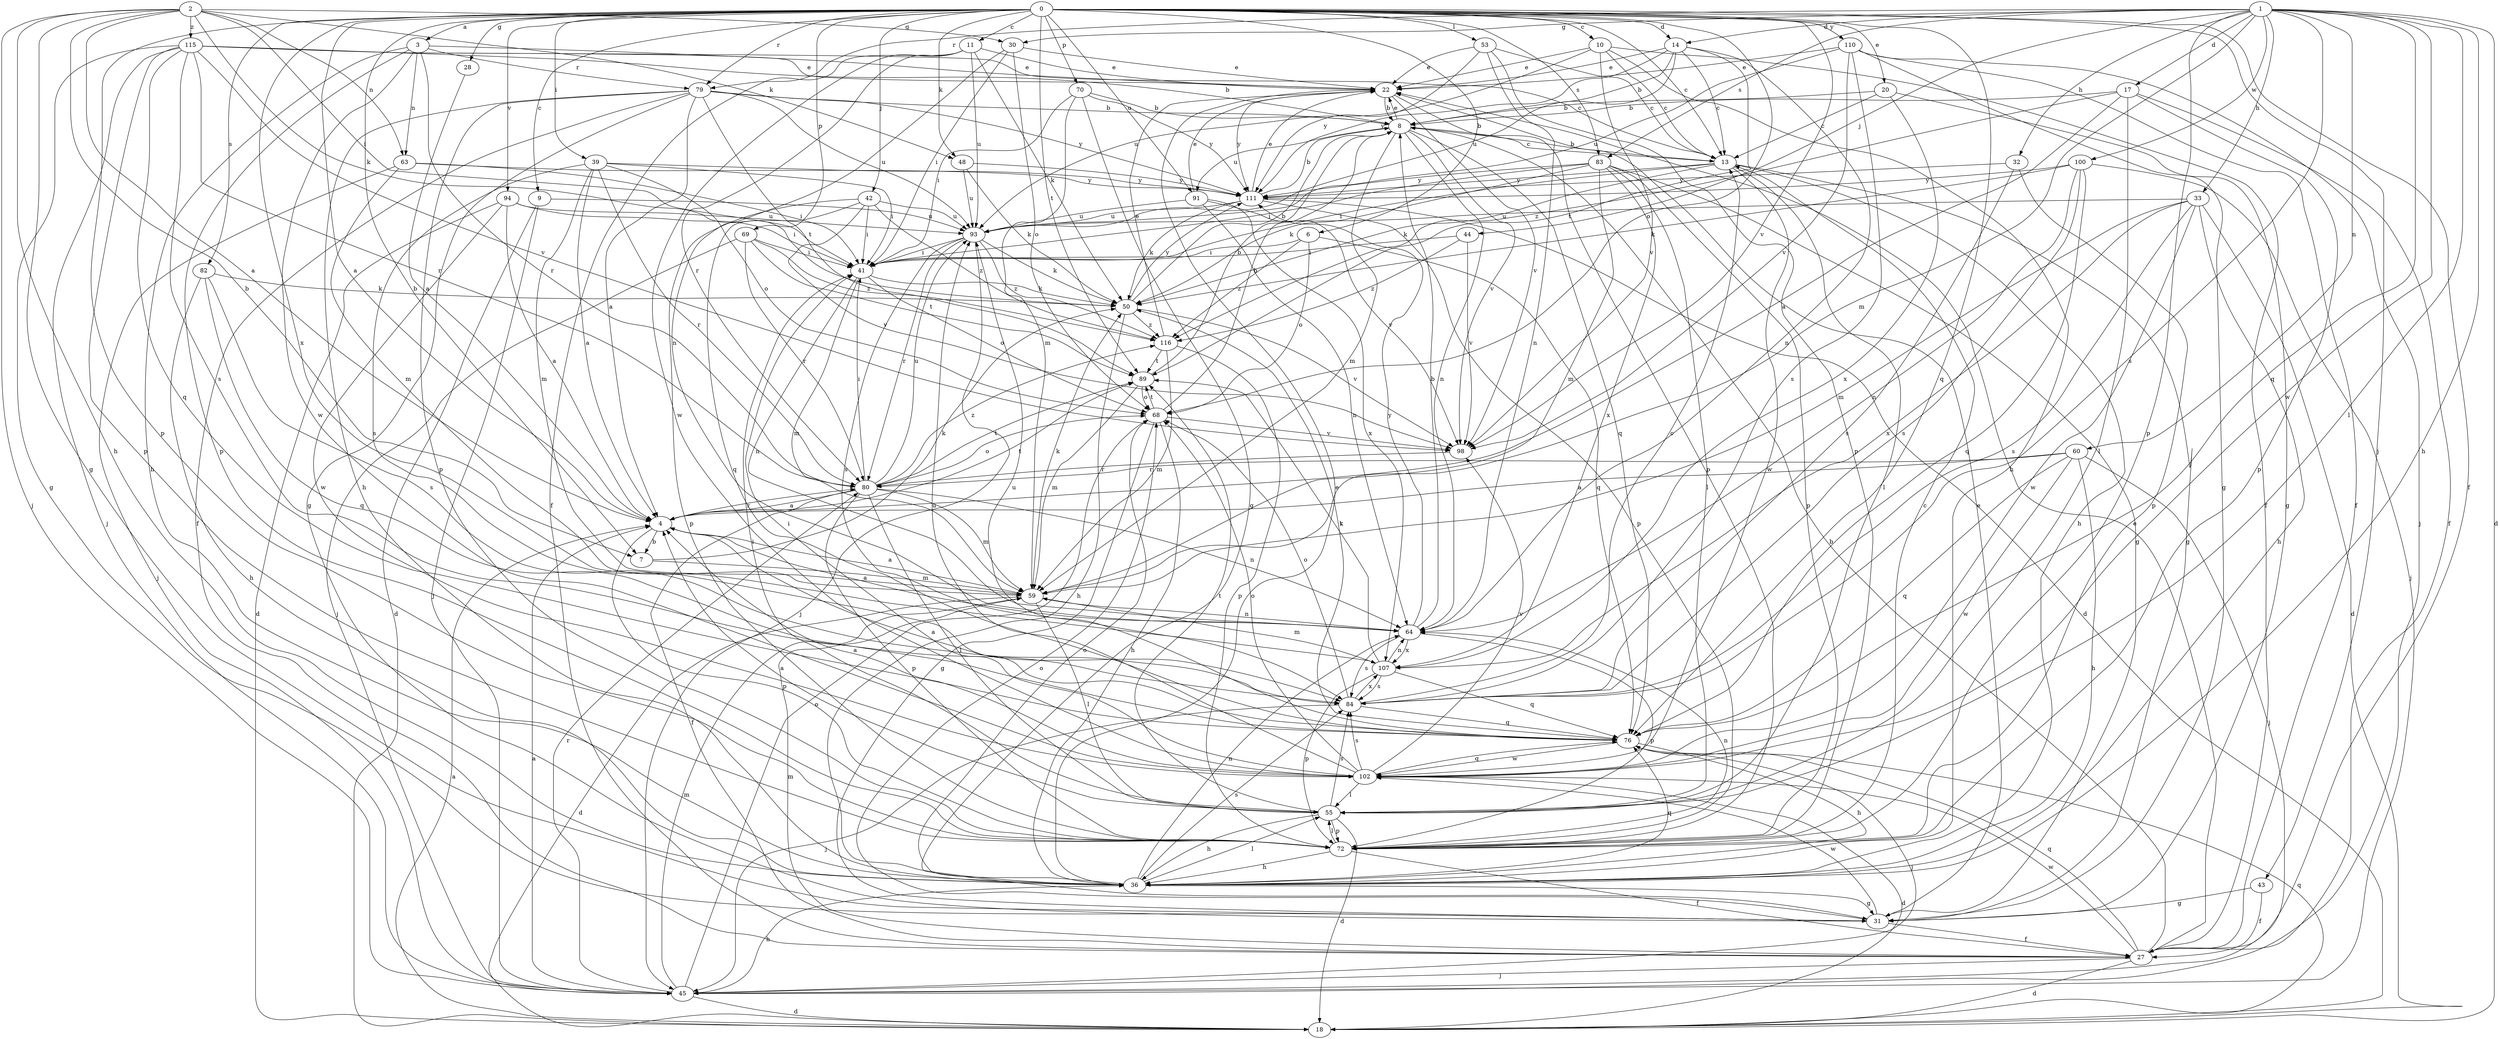 strict digraph  {
0;
1;
2;
3;
4;
6;
7;
8;
9;
10;
11;
13;
14;
17;
18;
20;
22;
27;
28;
30;
31;
32;
33;
36;
39;
41;
42;
43;
44;
45;
48;
50;
53;
55;
59;
60;
63;
64;
68;
69;
70;
72;
76;
79;
80;
82;
83;
84;
89;
91;
93;
94;
98;
100;
102;
107;
110;
111;
115;
116;
0 -> 3  [label=a];
0 -> 4  [label=a];
0 -> 6  [label=b];
0 -> 7  [label=b];
0 -> 9  [label=c];
0 -> 10  [label=c];
0 -> 11  [label=c];
0 -> 13  [label=c];
0 -> 14  [label=d];
0 -> 20  [label=e];
0 -> 27  [label=f];
0 -> 28  [label=g];
0 -> 39  [label=i];
0 -> 42  [label=j];
0 -> 43  [label=j];
0 -> 48  [label=k];
0 -> 53  [label=l];
0 -> 68  [label=o];
0 -> 69  [label=p];
0 -> 70  [label=p];
0 -> 72  [label=p];
0 -> 76  [label=q];
0 -> 79  [label=r];
0 -> 82  [label=s];
0 -> 83  [label=s];
0 -> 89  [label=t];
0 -> 91  [label=u];
0 -> 94  [label=v];
0 -> 98  [label=v];
0 -> 107  [label=x];
0 -> 110  [label=y];
1 -> 14  [label=d];
1 -> 17  [label=d];
1 -> 18  [label=d];
1 -> 30  [label=g];
1 -> 32  [label=h];
1 -> 33  [label=h];
1 -> 36  [label=h];
1 -> 44  [label=j];
1 -> 55  [label=l];
1 -> 59  [label=m];
1 -> 60  [label=n];
1 -> 72  [label=p];
1 -> 76  [label=q];
1 -> 79  [label=r];
1 -> 83  [label=s];
1 -> 84  [label=s];
1 -> 100  [label=w];
1 -> 102  [label=w];
2 -> 4  [label=a];
2 -> 7  [label=b];
2 -> 30  [label=g];
2 -> 31  [label=g];
2 -> 36  [label=h];
2 -> 41  [label=i];
2 -> 45  [label=j];
2 -> 48  [label=k];
2 -> 50  [label=k];
2 -> 63  [label=n];
2 -> 115  [label=z];
3 -> 22  [label=e];
3 -> 36  [label=h];
3 -> 63  [label=n];
3 -> 72  [label=p];
3 -> 79  [label=r];
3 -> 80  [label=r];
3 -> 102  [label=w];
4 -> 7  [label=b];
4 -> 72  [label=p];
4 -> 80  [label=r];
4 -> 89  [label=t];
6 -> 41  [label=i];
6 -> 68  [label=o];
6 -> 76  [label=q];
6 -> 116  [label=z];
7 -> 50  [label=k];
7 -> 59  [label=m];
8 -> 13  [label=c];
8 -> 22  [label=e];
8 -> 59  [label=m];
8 -> 64  [label=n];
8 -> 76  [label=q];
8 -> 91  [label=u];
8 -> 98  [label=v];
9 -> 18  [label=d];
9 -> 45  [label=j];
9 -> 93  [label=u];
10 -> 13  [label=c];
10 -> 22  [label=e];
10 -> 27  [label=f];
10 -> 36  [label=h];
10 -> 93  [label=u];
10 -> 98  [label=v];
11 -> 22  [label=e];
11 -> 27  [label=f];
11 -> 50  [label=k];
11 -> 80  [label=r];
11 -> 93  [label=u];
11 -> 102  [label=w];
13 -> 8  [label=b];
13 -> 31  [label=g];
13 -> 36  [label=h];
13 -> 41  [label=i];
13 -> 50  [label=k];
13 -> 55  [label=l];
13 -> 102  [label=w];
13 -> 111  [label=y];
14 -> 8  [label=b];
14 -> 13  [label=c];
14 -> 22  [label=e];
14 -> 64  [label=n];
14 -> 89  [label=t];
14 -> 93  [label=u];
14 -> 111  [label=y];
17 -> 4  [label=a];
17 -> 8  [label=b];
17 -> 27  [label=f];
17 -> 55  [label=l];
17 -> 72  [label=p];
17 -> 116  [label=z];
18 -> 4  [label=a];
18 -> 76  [label=q];
20 -> 8  [label=b];
20 -> 13  [label=c];
20 -> 31  [label=g];
20 -> 107  [label=x];
22 -> 8  [label=b];
22 -> 72  [label=p];
22 -> 98  [label=v];
22 -> 111  [label=y];
27 -> 8  [label=b];
27 -> 18  [label=d];
27 -> 22  [label=e];
27 -> 45  [label=j];
27 -> 59  [label=m];
27 -> 76  [label=q];
27 -> 102  [label=w];
28 -> 4  [label=a];
30 -> 22  [label=e];
30 -> 41  [label=i];
30 -> 64  [label=n];
30 -> 68  [label=o];
31 -> 22  [label=e];
31 -> 27  [label=f];
31 -> 68  [label=o];
31 -> 102  [label=w];
32 -> 72  [label=p];
32 -> 84  [label=s];
32 -> 111  [label=y];
33 -> 18  [label=d];
33 -> 36  [label=h];
33 -> 59  [label=m];
33 -> 84  [label=s];
33 -> 93  [label=u];
33 -> 102  [label=w];
33 -> 107  [label=x];
36 -> 22  [label=e];
36 -> 31  [label=g];
36 -> 55  [label=l];
36 -> 64  [label=n];
36 -> 68  [label=o];
36 -> 76  [label=q];
36 -> 84  [label=s];
39 -> 4  [label=a];
39 -> 41  [label=i];
39 -> 59  [label=m];
39 -> 68  [label=o];
39 -> 80  [label=r];
39 -> 84  [label=s];
39 -> 111  [label=y];
41 -> 50  [label=k];
41 -> 59  [label=m];
41 -> 64  [label=n];
41 -> 68  [label=o];
42 -> 41  [label=i];
42 -> 72  [label=p];
42 -> 76  [label=q];
42 -> 93  [label=u];
42 -> 98  [label=v];
42 -> 116  [label=z];
43 -> 27  [label=f];
43 -> 31  [label=g];
44 -> 41  [label=i];
44 -> 98  [label=v];
44 -> 116  [label=z];
45 -> 4  [label=a];
45 -> 18  [label=d];
45 -> 36  [label=h];
45 -> 59  [label=m];
45 -> 68  [label=o];
45 -> 80  [label=r];
48 -> 50  [label=k];
48 -> 93  [label=u];
48 -> 111  [label=y];
50 -> 8  [label=b];
50 -> 36  [label=h];
50 -> 98  [label=v];
50 -> 111  [label=y];
50 -> 116  [label=z];
53 -> 13  [label=c];
53 -> 22  [label=e];
53 -> 64  [label=n];
53 -> 72  [label=p];
53 -> 111  [label=y];
55 -> 4  [label=a];
55 -> 18  [label=d];
55 -> 36  [label=h];
55 -> 41  [label=i];
55 -> 72  [label=p];
55 -> 84  [label=s];
55 -> 89  [label=t];
59 -> 4  [label=a];
59 -> 18  [label=d];
59 -> 50  [label=k];
59 -> 55  [label=l];
59 -> 64  [label=n];
60 -> 4  [label=a];
60 -> 36  [label=h];
60 -> 45  [label=j];
60 -> 76  [label=q];
60 -> 80  [label=r];
60 -> 102  [label=w];
63 -> 41  [label=i];
63 -> 45  [label=j];
63 -> 59  [label=m];
63 -> 111  [label=y];
64 -> 4  [label=a];
64 -> 8  [label=b];
64 -> 72  [label=p];
64 -> 84  [label=s];
64 -> 107  [label=x];
64 -> 111  [label=y];
68 -> 8  [label=b];
68 -> 31  [label=g];
68 -> 36  [label=h];
68 -> 89  [label=t];
68 -> 98  [label=v];
69 -> 41  [label=i];
69 -> 45  [label=j];
69 -> 80  [label=r];
69 -> 89  [label=t];
69 -> 116  [label=z];
70 -> 8  [label=b];
70 -> 31  [label=g];
70 -> 41  [label=i];
70 -> 59  [label=m];
70 -> 111  [label=y];
72 -> 13  [label=c];
72 -> 27  [label=f];
72 -> 36  [label=h];
72 -> 55  [label=l];
72 -> 64  [label=n];
76 -> 4  [label=a];
76 -> 36  [label=h];
76 -> 45  [label=j];
76 -> 50  [label=k];
76 -> 93  [label=u];
76 -> 102  [label=w];
79 -> 4  [label=a];
79 -> 8  [label=b];
79 -> 27  [label=f];
79 -> 31  [label=g];
79 -> 36  [label=h];
79 -> 72  [label=p];
79 -> 89  [label=t];
79 -> 93  [label=u];
79 -> 111  [label=y];
80 -> 4  [label=a];
80 -> 27  [label=f];
80 -> 41  [label=i];
80 -> 55  [label=l];
80 -> 59  [label=m];
80 -> 64  [label=n];
80 -> 68  [label=o];
80 -> 72  [label=p];
80 -> 89  [label=t];
80 -> 93  [label=u];
80 -> 116  [label=z];
82 -> 36  [label=h];
82 -> 50  [label=k];
82 -> 76  [label=q];
82 -> 84  [label=s];
83 -> 31  [label=g];
83 -> 41  [label=i];
83 -> 50  [label=k];
83 -> 55  [label=l];
83 -> 59  [label=m];
83 -> 72  [label=p];
83 -> 107  [label=x];
83 -> 111  [label=y];
84 -> 13  [label=c];
84 -> 45  [label=j];
84 -> 68  [label=o];
84 -> 76  [label=q];
84 -> 107  [label=x];
89 -> 8  [label=b];
89 -> 59  [label=m];
89 -> 68  [label=o];
91 -> 22  [label=e];
91 -> 64  [label=n];
91 -> 93  [label=u];
91 -> 98  [label=v];
91 -> 107  [label=x];
93 -> 41  [label=i];
93 -> 45  [label=j];
93 -> 50  [label=k];
93 -> 80  [label=r];
93 -> 84  [label=s];
93 -> 116  [label=z];
94 -> 4  [label=a];
94 -> 18  [label=d];
94 -> 41  [label=i];
94 -> 93  [label=u];
94 -> 102  [label=w];
98 -> 80  [label=r];
100 -> 45  [label=j];
100 -> 50  [label=k];
100 -> 64  [label=n];
100 -> 76  [label=q];
100 -> 84  [label=s];
100 -> 111  [label=y];
102 -> 4  [label=a];
102 -> 18  [label=d];
102 -> 41  [label=i];
102 -> 55  [label=l];
102 -> 68  [label=o];
102 -> 76  [label=q];
102 -> 84  [label=s];
102 -> 93  [label=u];
102 -> 98  [label=v];
107 -> 59  [label=m];
107 -> 64  [label=n];
107 -> 72  [label=p];
107 -> 76  [label=q];
107 -> 84  [label=s];
107 -> 89  [label=t];
110 -> 22  [label=e];
110 -> 27  [label=f];
110 -> 31  [label=g];
110 -> 45  [label=j];
110 -> 84  [label=s];
110 -> 93  [label=u];
110 -> 98  [label=v];
111 -> 8  [label=b];
111 -> 18  [label=d];
111 -> 22  [label=e];
111 -> 50  [label=k];
111 -> 72  [label=p];
111 -> 93  [label=u];
115 -> 8  [label=b];
115 -> 13  [label=c];
115 -> 22  [label=e];
115 -> 31  [label=g];
115 -> 45  [label=j];
115 -> 72  [label=p];
115 -> 76  [label=q];
115 -> 80  [label=r];
115 -> 84  [label=s];
115 -> 98  [label=v];
116 -> 22  [label=e];
116 -> 59  [label=m];
116 -> 72  [label=p];
116 -> 89  [label=t];
}
